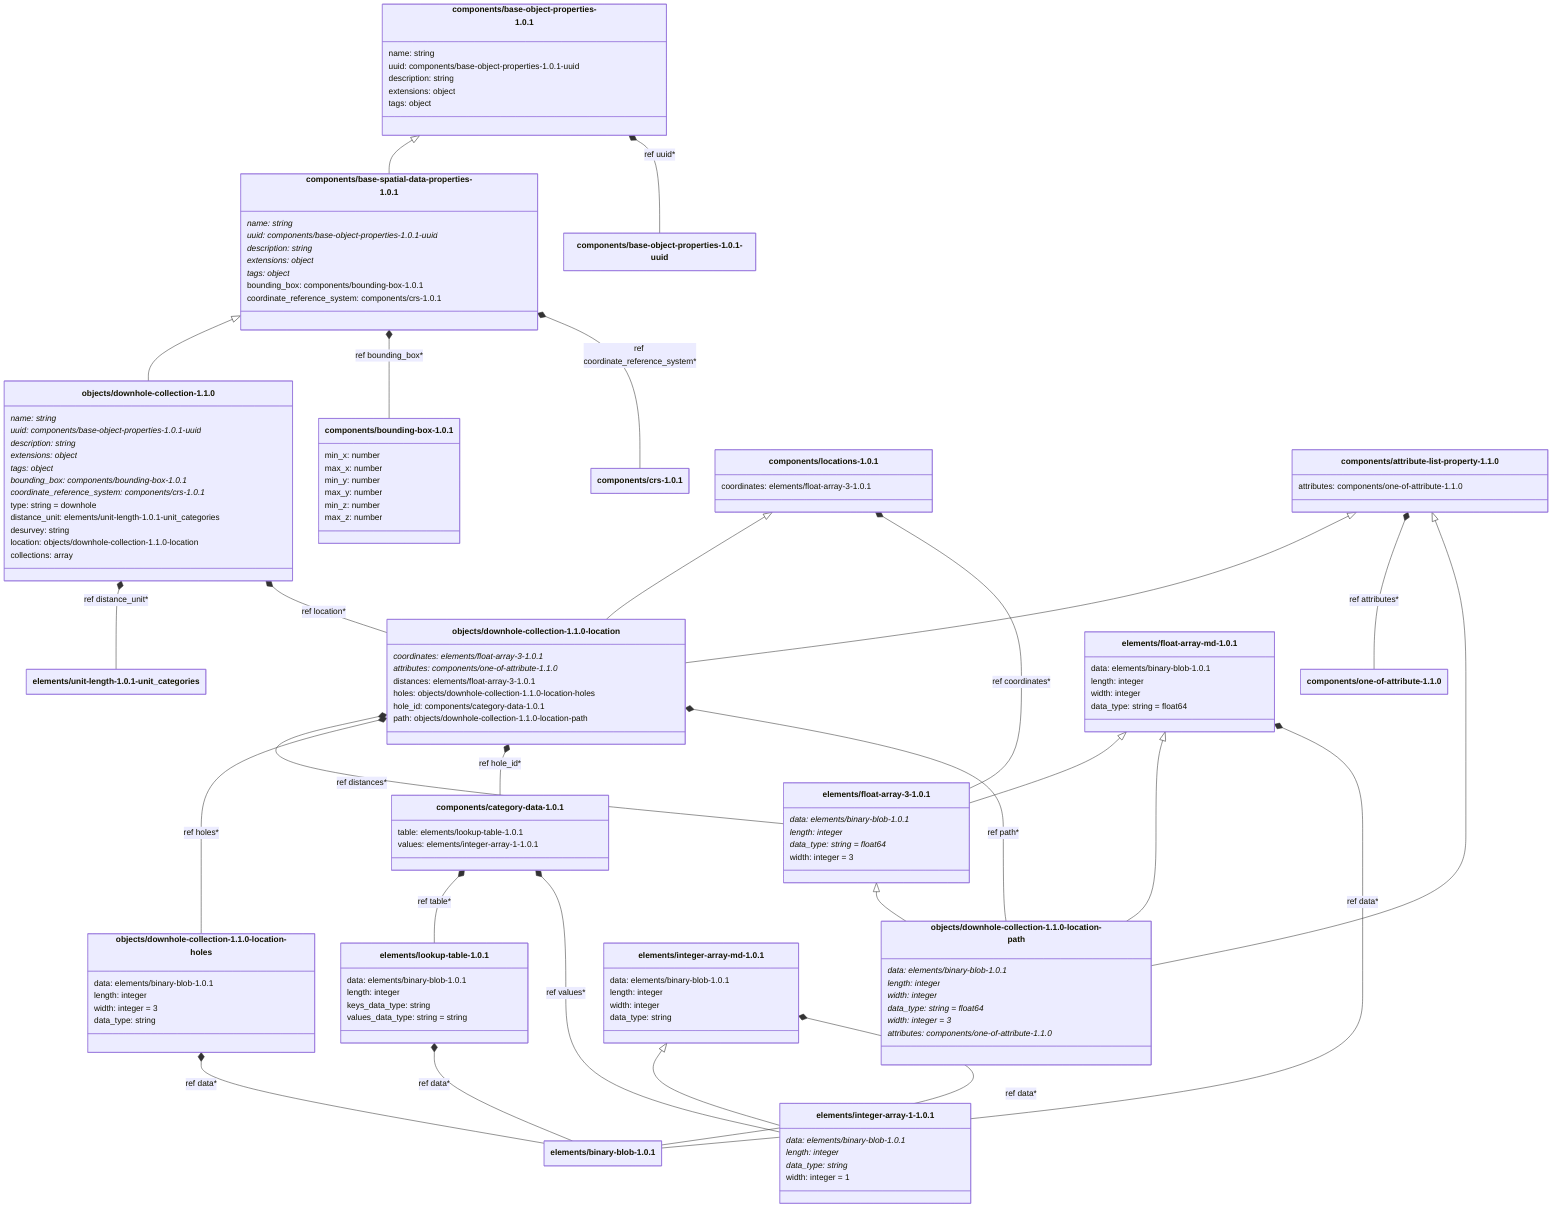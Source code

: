 ---
config:
    class:
        hideEmptyMembersBox: true
---

classDiagram
    class `components/base-object-properties-1.0.1`:::schemaComponent {
        name: string
        uuid: components/base-object-properties-1.0.1-uuid
        description: string
        extensions: object
        tags: object
    }
    class `components/base-spatial-data-properties-1.0.1`:::schemaComponent {
        name: string*
        uuid: components/base-object-properties-1.0.1-uuid*
        description: string*
        extensions: object*
        tags: object*
        bounding_box: components/bounding-box-1.0.1
        coordinate_reference_system: components/crs-1.0.1
    }
    `components/base-object-properties-1.0.1` <|-- `components/base-spatial-data-properties-1.0.1`
    class `objects/downhole-collection-1.1.0`:::schemaObject {
        name: string*
        uuid: components/base-object-properties-1.0.1-uuid*
        description: string*
        extensions: object*
        tags: object*
        bounding_box: components/bounding-box-1.0.1*
        coordinate_reference_system: components/crs-1.0.1*
        type: string = downhole
        distance_unit: elements/unit-length-1.0.1-unit_categories
        desurvey: string
        location: objects/downhole-collection-1.1.0-location
        collections: array
    }
    `components/base-spatial-data-properties-1.0.1` <|-- `objects/downhole-collection-1.1.0`
    `components/base-object-properties-1.0.1` *-- `components/base-object-properties-1.0.1-uuid` : ref uuid*
    `components/base-spatial-data-properties-1.0.1` *-- `components/bounding-box-1.0.1` : ref bounding_box*
    `components/base-spatial-data-properties-1.0.1` *-- `components/crs-1.0.1` : ref coordinate_reference_system*
    `objects/downhole-collection-1.1.0` *-- `elements/unit-length-1.0.1-unit_categories` : ref distance_unit*
    `objects/downhole-collection-1.1.0` *-- `objects/downhole-collection-1.1.0-location` : ref location*
    class `components/bounding-box-1.0.1`:::schemaComponent {
        min_x: number
        max_x: number
        min_y: number
        max_y: number
        min_z: number
        max_z: number
    }
    class `components/locations-1.0.1`:::schemaComponent {
        coordinates: elements/float-array-3-1.0.1
    }
    class `components/attribute-list-property-1.1.0`:::schemaComponent {
        attributes: components/one-of-attribute-1.1.0
    }
    class `objects/downhole-collection-1.1.0-location`:::schemaImplicit {
        coordinates: elements/float-array-3-1.0.1*
        attributes: components/one-of-attribute-1.1.0*
        distances: elements/float-array-3-1.0.1
        holes: objects/downhole-collection-1.1.0-location-holes
        hole_id: components/category-data-1.0.1
        path: objects/downhole-collection-1.1.0-location-path
    }
    `components/locations-1.0.1` <|-- `objects/downhole-collection-1.1.0-location`
    `components/attribute-list-property-1.1.0` <|-- `objects/downhole-collection-1.1.0-location`
    `components/locations-1.0.1` *-- `elements/float-array-3-1.0.1` : ref coordinates*
    `components/attribute-list-property-1.1.0` *-- `components/one-of-attribute-1.1.0` : ref attributes*
    `objects/downhole-collection-1.1.0-location` *-- `elements/float-array-3-1.0.1` : ref distances*
    `objects/downhole-collection-1.1.0-location` *-- `objects/downhole-collection-1.1.0-location-holes` : ref holes*
    `objects/downhole-collection-1.1.0-location` *-- `components/category-data-1.0.1` : ref hole_id*
    `objects/downhole-collection-1.1.0-location` *-- `objects/downhole-collection-1.1.0-location-path` : ref path*
    class `components/one-of-attribute-1.1.0`:::schemaComponent {
    }
    class `elements/float-array-md-1.0.1`:::schemaElement {
        data: elements/binary-blob-1.0.1
        length: integer
        width: integer
        data_type: string = float64
    }
    class `elements/float-array-3-1.0.1`:::schemaElement {
        data: elements/binary-blob-1.0.1*
        length: integer*
        data_type: string = float64*
        width: integer = 3
    }
    `elements/float-array-md-1.0.1` <|-- `elements/float-array-3-1.0.1`
    class `objects/downhole-collection-1.1.0-location-path`:::schemaImplicit {
        data: elements/binary-blob-1.0.1*
        length: integer*
        width: integer*
        data_type: string = float64*
        width: integer = 3*
        attributes: components/one-of-attribute-1.1.0*
    }
    `elements/float-array-md-1.0.1` <|-- `objects/downhole-collection-1.1.0-location-path`
    `elements/float-array-3-1.0.1` <|-- `objects/downhole-collection-1.1.0-location-path`
    `components/attribute-list-property-1.1.0` <|-- `objects/downhole-collection-1.1.0-location-path`
    `elements/float-array-md-1.0.1` *-- `elements/binary-blob-1.0.1` : ref data*
    class `elements/binary-blob-1.0.1`:::schemaElement {
    }
    class `objects/downhole-collection-1.1.0-location-holes`:::schemaImplicit {
        data: elements/binary-blob-1.0.1
        length: integer
        width: integer = 3
        data_type: string
    }
    `objects/downhole-collection-1.1.0-location-holes` *-- `elements/binary-blob-1.0.1` : ref data*
    class `components/category-data-1.0.1`:::schemaComponent {
        table: elements/lookup-table-1.0.1
        values: elements/integer-array-1-1.0.1
    }
    `components/category-data-1.0.1` *-- `elements/lookup-table-1.0.1` : ref table*
    `components/category-data-1.0.1` *-- `elements/integer-array-1-1.0.1` : ref values*
    class `elements/lookup-table-1.0.1`:::schemaElement {
        data: elements/binary-blob-1.0.1
        length: integer
        keys_data_type: string
        values_data_type: string = string
    }
    `elements/lookup-table-1.0.1` *-- `elements/binary-blob-1.0.1` : ref data*
    class `elements/integer-array-md-1.0.1`:::schemaElement {
        data: elements/binary-blob-1.0.1
        length: integer
        width: integer
        data_type: string
    }
    class `elements/integer-array-1-1.0.1`:::schemaElement {
        data: elements/binary-blob-1.0.1*
        length: integer*
        data_type: string*
        width: integer = 1
    }
    `elements/integer-array-md-1.0.1` <|-- `elements/integer-array-1-1.0.1`
    `elements/integer-array-md-1.0.1` *-- `elements/binary-blob-1.0.1` : ref data*
    class `components/base-object-properties-1.0.1-uuid`:::schemaImplicit {
    }
    class `elements/unit-length-1.0.1-unit_categories`:::schemaImplicit {
    }
    class `components/crs-1.0.1`:::schemaComponent {
    }